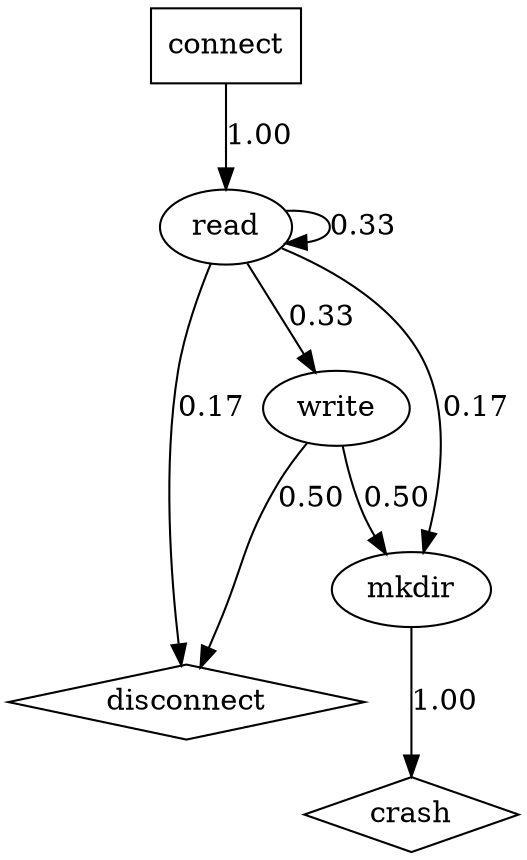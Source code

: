 digraph {
  0 [label="connect",shape=box];
  1 [label="read"];
  2 [label="disconnect",shape=diamond];
  3 [label="mkdir"];
  4 [label="write"];
  5 [label="crash",shape=diamond];
0->1 [label="1.00", weight="1.00",];
1->4 [label="0.33", weight="0.33",];
1->3 [label="0.17", weight="0.17",];
1->1 [label="0.33", weight="0.33",];
1->2 [label="0.17", weight="0.17",];
3->5 [label="1.00", weight="1.00",];
4->2 [label="0.50", weight="0.50",];
4->3 [label="0.50", weight="0.50",];
} // digraph
